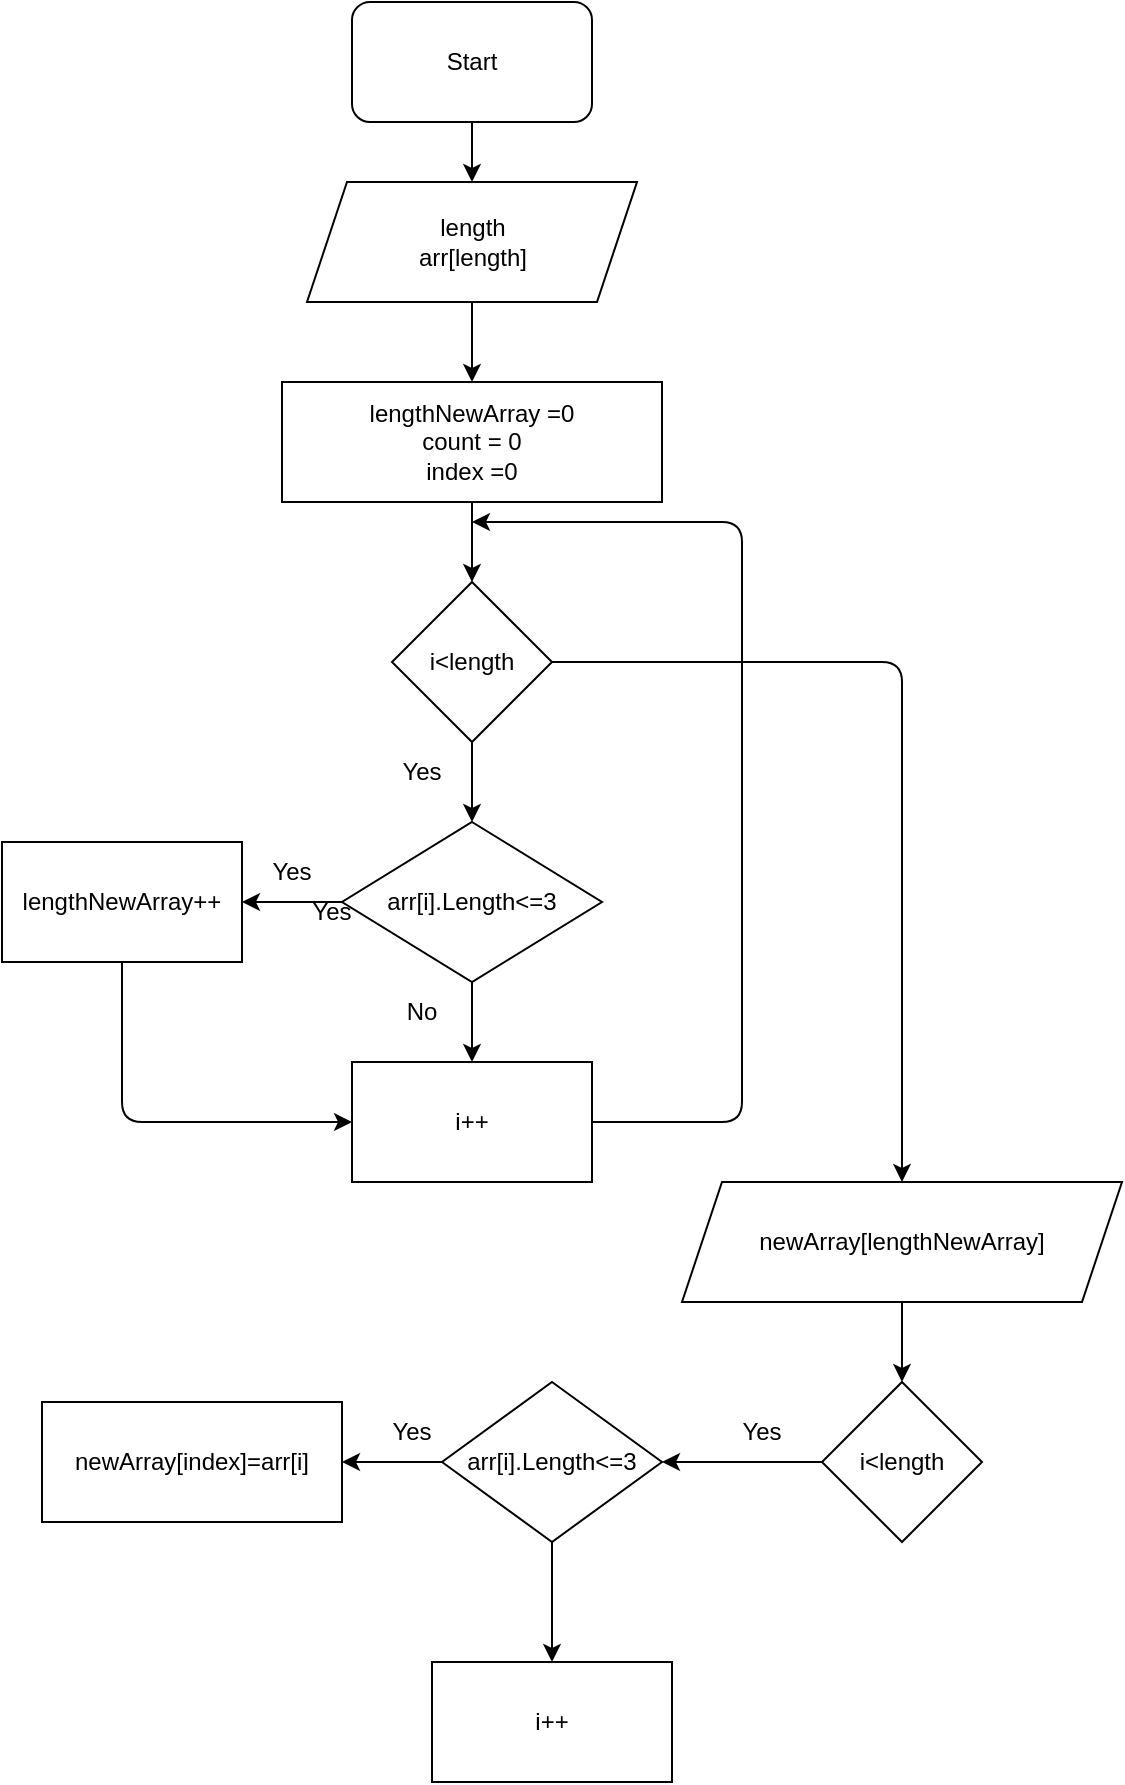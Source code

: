 <mxfile>
    <diagram id="2bvq3OrNwFFYYa4-kccl" name="Page-1">
        <mxGraphModel dx="712" dy="357" grid="1" gridSize="10" guides="1" tooltips="1" connect="1" arrows="1" fold="1" page="1" pageScale="1" pageWidth="850" pageHeight="1100" math="0" shadow="0">
            <root>
                <mxCell id="0"/>
                <mxCell id="1" parent="0"/>
                <mxCell id="4" value="" style="edgeStyle=none;html=1;" edge="1" parent="1" source="2" target="3">
                    <mxGeometry relative="1" as="geometry"/>
                </mxCell>
                <mxCell id="2" value="Start" style="rounded=1;whiteSpace=wrap;html=1;" vertex="1" parent="1">
                    <mxGeometry x="305" y="20" width="120" height="60" as="geometry"/>
                </mxCell>
                <mxCell id="8" value="" style="edgeStyle=none;html=1;" edge="1" parent="1" source="3" target="7">
                    <mxGeometry relative="1" as="geometry"/>
                </mxCell>
                <mxCell id="3" value="length&lt;br&gt;arr[length]" style="shape=parallelogram;perimeter=parallelogramPerimeter;whiteSpace=wrap;html=1;fixedSize=1;" vertex="1" parent="1">
                    <mxGeometry x="282.5" y="110" width="165" height="60" as="geometry"/>
                </mxCell>
                <mxCell id="10" value="" style="edgeStyle=none;html=1;" edge="1" parent="1" source="7" target="9">
                    <mxGeometry relative="1" as="geometry"/>
                </mxCell>
                <mxCell id="7" value="lengthNewArray =0&lt;br&gt;count = 0&lt;br&gt;index =0" style="whiteSpace=wrap;html=1;" vertex="1" parent="1">
                    <mxGeometry x="270" y="210" width="190" height="60" as="geometry"/>
                </mxCell>
                <mxCell id="12" value="" style="edgeStyle=none;html=1;" edge="1" parent="1" source="9" target="11">
                    <mxGeometry relative="1" as="geometry"/>
                </mxCell>
                <mxCell id="23" value="" style="edgeStyle=none;html=1;" edge="1" parent="1" source="9" target="22">
                    <mxGeometry relative="1" as="geometry">
                        <Array as="points">
                            <mxPoint x="580" y="350"/>
                        </Array>
                    </mxGeometry>
                </mxCell>
                <mxCell id="9" value="i&amp;lt;length" style="rhombus;whiteSpace=wrap;html=1;" vertex="1" parent="1">
                    <mxGeometry x="325" y="310" width="80" height="80" as="geometry"/>
                </mxCell>
                <mxCell id="14" value="" style="edgeStyle=none;html=1;" edge="1" parent="1" source="11" target="13">
                    <mxGeometry relative="1" as="geometry"/>
                </mxCell>
                <mxCell id="16" value="" style="edgeStyle=none;html=1;" edge="1" parent="1" source="11" target="15">
                    <mxGeometry relative="1" as="geometry"/>
                </mxCell>
                <mxCell id="11" value="arr[i].Length&amp;lt;=3" style="rhombus;whiteSpace=wrap;html=1;" vertex="1" parent="1">
                    <mxGeometry x="300" y="430" width="130" height="80" as="geometry"/>
                </mxCell>
                <mxCell id="17" style="edgeStyle=none;html=1;entryX=0;entryY=0.5;entryDx=0;entryDy=0;" edge="1" parent="1" source="13" target="15">
                    <mxGeometry relative="1" as="geometry">
                        <Array as="points">
                            <mxPoint x="190" y="580"/>
                        </Array>
                    </mxGeometry>
                </mxCell>
                <mxCell id="13" value="lengthNewArray++" style="whiteSpace=wrap;html=1;" vertex="1" parent="1">
                    <mxGeometry x="130" y="440" width="120" height="60" as="geometry"/>
                </mxCell>
                <mxCell id="18" style="edgeStyle=none;html=1;exitX=1;exitY=0.5;exitDx=0;exitDy=0;" edge="1" parent="1" source="15">
                    <mxGeometry relative="1" as="geometry">
                        <mxPoint x="365" y="280" as="targetPoint"/>
                        <Array as="points">
                            <mxPoint x="500" y="580"/>
                            <mxPoint x="500" y="280"/>
                        </Array>
                    </mxGeometry>
                </mxCell>
                <mxCell id="15" value="i++" style="whiteSpace=wrap;html=1;" vertex="1" parent="1">
                    <mxGeometry x="305" y="550" width="120" height="60" as="geometry"/>
                </mxCell>
                <mxCell id="19" value="Yes" style="text;html=1;strokeColor=none;fillColor=none;align=center;verticalAlign=middle;whiteSpace=wrap;rounded=0;" vertex="1" parent="1">
                    <mxGeometry x="310" y="390" width="60" height="30" as="geometry"/>
                </mxCell>
                <mxCell id="20" value="Yes" style="text;html=1;strokeColor=none;fillColor=none;align=center;verticalAlign=middle;whiteSpace=wrap;rounded=0;" vertex="1" parent="1">
                    <mxGeometry x="245" y="440" width="60" height="30" as="geometry"/>
                </mxCell>
                <mxCell id="21" value="No" style="text;html=1;strokeColor=none;fillColor=none;align=center;verticalAlign=middle;whiteSpace=wrap;rounded=0;" vertex="1" parent="1">
                    <mxGeometry x="310" y="510" width="60" height="30" as="geometry"/>
                </mxCell>
                <mxCell id="25" value="" style="edgeStyle=none;html=1;" edge="1" parent="1" source="22" target="24">
                    <mxGeometry relative="1" as="geometry"/>
                </mxCell>
                <mxCell id="22" value="newArray[lengthNewArray]" style="shape=parallelogram;perimeter=parallelogramPerimeter;whiteSpace=wrap;html=1;fixedSize=1;" vertex="1" parent="1">
                    <mxGeometry x="470" y="610" width="220" height="60" as="geometry"/>
                </mxCell>
                <mxCell id="27" value="" style="edgeStyle=none;html=1;" edge="1" parent="1" source="24" target="26">
                    <mxGeometry relative="1" as="geometry"/>
                </mxCell>
                <mxCell id="24" value="&lt;span&gt;i&amp;lt;length&lt;/span&gt;" style="rhombus;whiteSpace=wrap;html=1;" vertex="1" parent="1">
                    <mxGeometry x="540" y="710" width="80" height="80" as="geometry"/>
                </mxCell>
                <mxCell id="30" value="" style="edgeStyle=none;html=1;" edge="1" parent="1" source="26" target="29">
                    <mxGeometry relative="1" as="geometry"/>
                </mxCell>
                <mxCell id="36" value="" style="edgeStyle=none;html=1;" edge="1" parent="1" source="26" target="35">
                    <mxGeometry relative="1" as="geometry"/>
                </mxCell>
                <mxCell id="26" value="arr[i].Length&amp;lt;=3" style="rhombus;whiteSpace=wrap;html=1;" vertex="1" parent="1">
                    <mxGeometry x="350" y="710" width="110" height="80" as="geometry"/>
                </mxCell>
                <mxCell id="28" value="Yes" style="text;html=1;strokeColor=none;fillColor=none;align=center;verticalAlign=middle;whiteSpace=wrap;rounded=0;" vertex="1" parent="1">
                    <mxGeometry x="480" y="720" width="60" height="30" as="geometry"/>
                </mxCell>
                <mxCell id="29" value="newArray[index]=arr[i]" style="whiteSpace=wrap;html=1;" vertex="1" parent="1">
                    <mxGeometry x="150" y="720" width="150" height="60" as="geometry"/>
                </mxCell>
                <mxCell id="31" value="Yes" style="text;html=1;strokeColor=none;fillColor=none;align=center;verticalAlign=middle;whiteSpace=wrap;rounded=0;" vertex="1" parent="1">
                    <mxGeometry x="265" y="460" width="60" height="30" as="geometry"/>
                </mxCell>
                <mxCell id="32" value="Yes" style="text;html=1;strokeColor=none;fillColor=none;align=center;verticalAlign=middle;whiteSpace=wrap;rounded=0;" vertex="1" parent="1">
                    <mxGeometry x="305" y="720" width="60" height="30" as="geometry"/>
                </mxCell>
                <mxCell id="35" value="i++" style="whiteSpace=wrap;html=1;" vertex="1" parent="1">
                    <mxGeometry x="345" y="850" width="120" height="60" as="geometry"/>
                </mxCell>
            </root>
        </mxGraphModel>
    </diagram>
</mxfile>